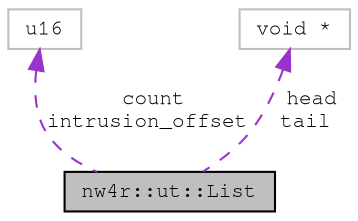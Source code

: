 digraph "nw4r::ut::List"
{
 // LATEX_PDF_SIZE
  edge [fontname="FreeMono",fontsize="10",labelfontname="FreeMono",labelfontsize="10"];
  node [fontname="FreeMono",fontsize="10",shape=record];
  Node1 [label="nw4r::ut::List",height=0.2,width=0.4,color="black", fillcolor="grey75", style="filled", fontcolor="black",tooltip=" "];
  Node2 -> Node1 [dir="back",color="darkorchid3",fontsize="10",style="dashed",label=" count\nintrusion_offset" ,fontname="FreeMono"];
  Node2 [label="u16",height=0.2,width=0.4,color="grey75", fillcolor="white", style="filled",tooltip=" "];
  Node3 -> Node1 [dir="back",color="darkorchid3",fontsize="10",style="dashed",label=" head\ntail" ,fontname="FreeMono"];
  Node3 [label="void *",height=0.2,width=0.4,color="grey75", fillcolor="white", style="filled",tooltip=" "];
}
